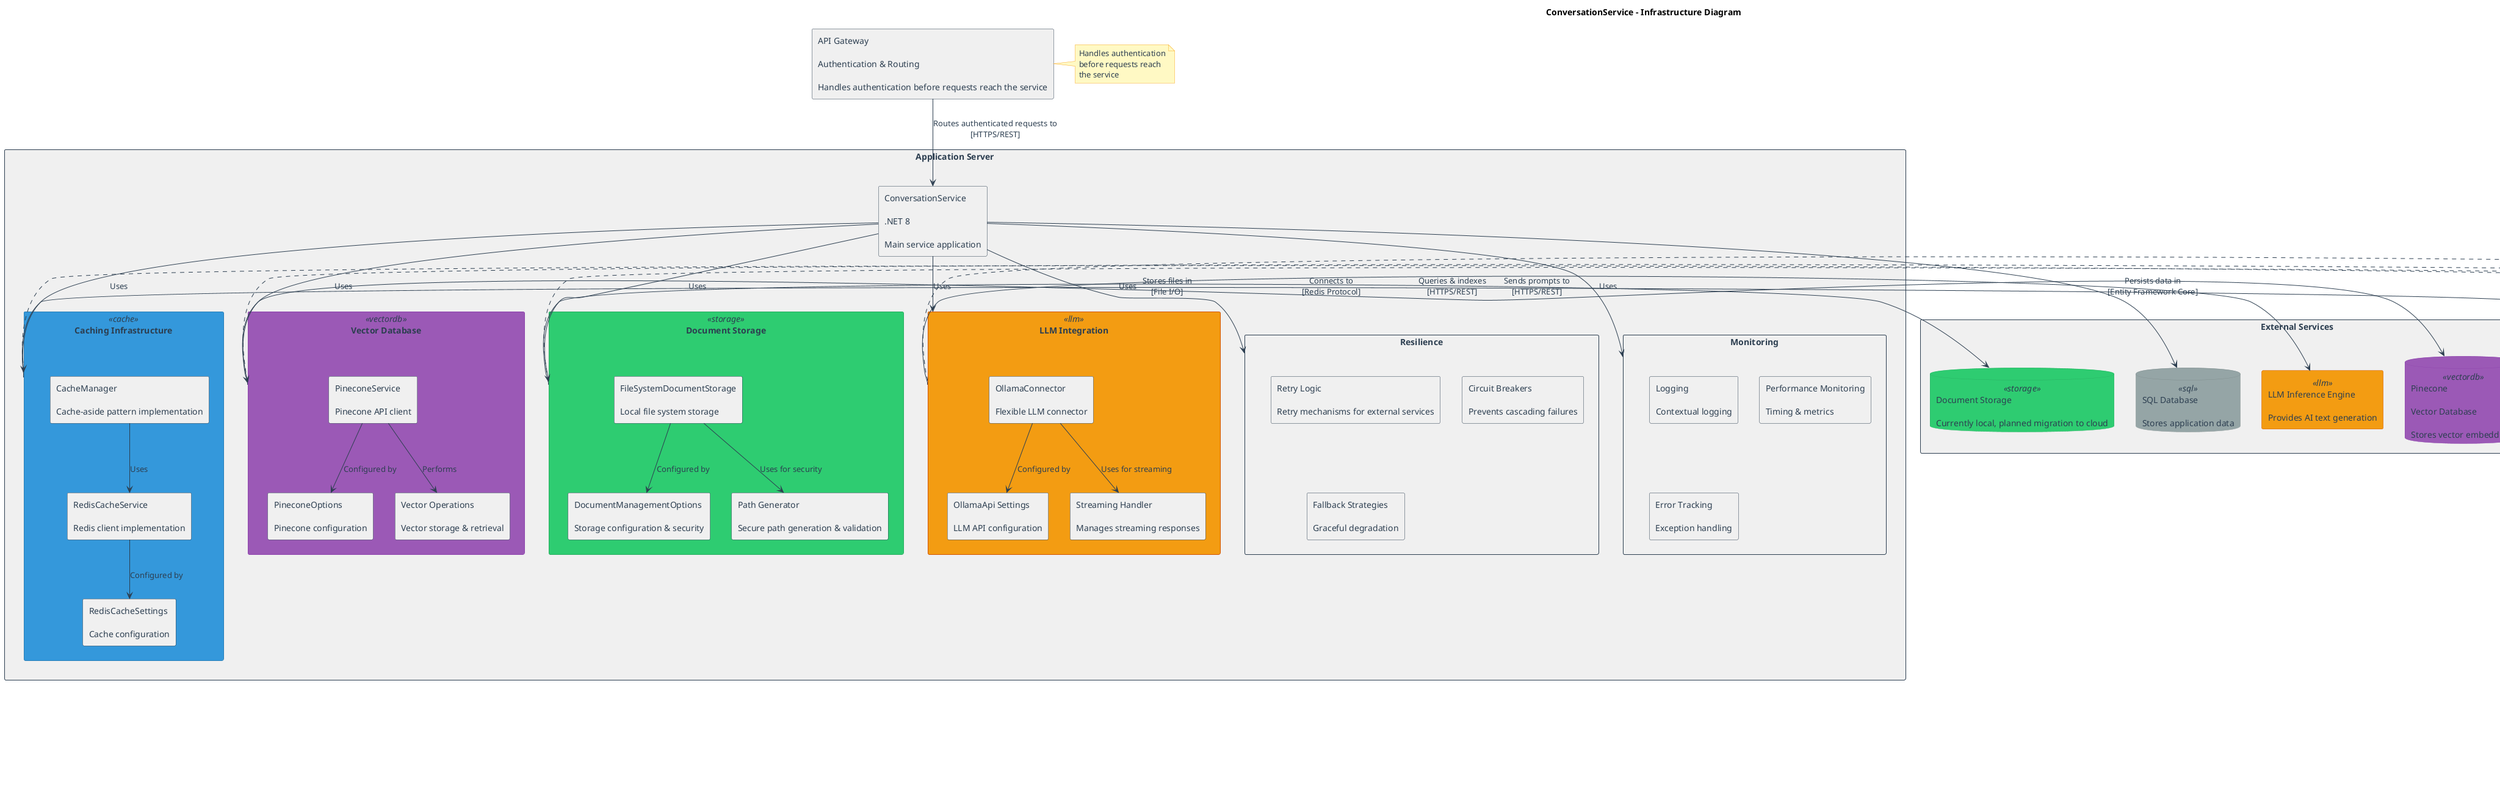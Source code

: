 @startuml ConversationService_Infrastructure

' Custom styling
skinparam rectangle {
  BackgroundColor #f0f0f0
  BorderColor #2c3e50
  FontColor #2c3e50
}
skinparam database {
  BackgroundColor #c5e1a5
  BorderColor #558b2f
  FontColor #2c3e50
}
skinparam arrow {
  Color #2c3e50
  FontColor #2c3e50
}
skinparam note {
  BackgroundColor #fff9c4
  BorderColor #f9a825
  FontColor #2c3e50
}

' Custom stereotypes with colors
skinparam rectangle<<external>> {
  BackgroundColor #95A5A6
  BorderColor #7F8C8D
}
skinparam rectangle<<cache>> {
  BackgroundColor #3498DB
  BorderColor #2980B9
}
skinparam rectangle<<storage>> {
  BackgroundColor #2ECC71
  BorderColor #27AE60
}
skinparam rectangle<<vectordb>> {
  BackgroundColor #9B59B6
  BorderColor #8E44AD
}
skinparam rectangle<<llm>> {
  BackgroundColor #F39C12
  BorderColor #D35400
}
skinparam database<<vectordb>> {
  BackgroundColor #9B59B6
  BorderColor #8E44AD
}
skinparam database<<cache>> {
  BackgroundColor #3498DB
  BorderColor #2980B9
}
skinparam database<<sql>> {
  BackgroundColor #95A5A6
  BorderColor #7F8C8D
}
skinparam database<<storage>> {
  BackgroundColor #2ECC71
  BorderColor #27AE60
}

' Legend
legend right
  Legend
  |= Type |= Description |
  |<#08427B>| person |
  |<#1168BD>| system |
  |<#438DD5>| container |
  |<#65688A>| external person |
  |<#999999>| external system |
  |<#B3B3B3>| external container |
endlegend

title "ConversationService - Infrastructure Diagram"

' Infrastructure components
rectangle "API Gateway\n\nAuthentication & Routing\n\nHandles authentication before requests reach the service" as api_gateway

rectangle "Application Server" as app_server {
  rectangle "ConversationService\n\n.NET 8\n\nMain service application" as conversation_service
  
  rectangle "Caching Infrastructure" as cache_infrastructure <<cache>> {
    rectangle "CacheManager\n\nCache-aside pattern implementation" as cache_manager
    rectangle "RedisCacheService\n\nRedis client implementation" as redis_client
    rectangle "RedisCacheSettings\n\nCache configuration" as cache_settings
  }
  
  rectangle "Document Storage" as storage_infrastructure <<storage>> {
    rectangle "FileSystemDocumentStorage\n\nLocal file system storage" as doc_storage
    rectangle "DocumentManagementOptions\n\nStorage configuration & security" as doc_settings
    rectangle "Path Generator\n\nSecure path generation & validation" as path_generator
  }
  
  rectangle "Vector Database" as vector_infrastructure <<vectordb>> {
    rectangle "PineconeService\n\nPinecone API client" as pinecone_service
    rectangle "PineconeOptions\n\nPinecone configuration" as pinecone_settings
    rectangle "Vector Operations\n\nVector storage & retrieval" as vector_operations
  }
  
  rectangle "LLM Integration" as llm_infrastructure <<llm>> {
    rectangle "OllamaConnector\n\nFlexible LLM connector" as ollama_connector
    rectangle "OllamaApi Settings\n\nLLM API configuration" as llm_settings
    rectangle "Streaming Handler\n\nManages streaming responses" as streaming_handler
  }
  
  rectangle "Resilience" as resilience_infrastructure {
    rectangle "Retry Logic\n\nRetry mechanisms for external services" as retry_logic
    rectangle "Circuit Breakers\n\nPrevents cascading failures" as circuit_breaker
    rectangle "Fallback Strategies\n\nGraceful degradation" as fallback_strategies
  }
  
  rectangle "Monitoring" as logging_monitoring {
    rectangle "Logging\n\nContextual logging" as logging
    rectangle "Performance Monitoring\n\nTiming & metrics" as performance
    rectangle "Error Tracking\n\nException handling" as error_tracking
  }
}

rectangle "External Services" as external_services {
  database "Redis Cache\n\nDistributed caching system" as redis <<cache>>
  database "SQL Database\n\nStores application data" as sql_db <<sql>>
  database "Pinecone\n\nVector Database\n\nStores vector embeddings" as vector_db <<vectordb>>
  rectangle "LLM Inference Engine\n\nProvides AI text generation" as llm_service <<llm>>
  database "Document Storage\n\nCurrently local, planned migration to cloud" as doc_storage_ext <<storage>>
}

' Define relationships
api_gateway --> conversation_service : Routes authenticated requests to\n[HTTPS/REST]

conversation_service --> cache_infrastructure : Uses
conversation_service --> storage_infrastructure : Uses
conversation_service --> vector_infrastructure : Uses
conversation_service --> llm_infrastructure : Uses

cache_infrastructure -right-> redis : Connects to\n[Redis Protocol]
storage_infrastructure -down-> doc_storage_ext : Stores files in\n[File I/O]
vector_infrastructure -left-> vector_db : Queries & indexes\n[HTTPS/REST]
llm_infrastructure -up-> llm_service : Sends prompts to\n[HTTPS/REST]

conversation_service --> sql_db : Persists data in\n[Entity Framework Core]

cache_manager --> redis_client : Uses
redis_client --> cache_settings : Configured by

doc_storage --> doc_settings : Configured by
doc_storage --> path_generator : Uses for security

pinecone_service --> pinecone_settings : Configured by
pinecone_service --> vector_operations : Performs

ollama_connector --> llm_settings : Configured by
ollama_connector --> streaming_handler : Uses for streaming

conversation_service --> resilience_infrastructure : Uses
conversation_service --> logging_monitoring : Uses

' Add notes about key infrastructure details
note right of cache_infrastructure
  Cache-aside pattern with
  fallback to database on failures
  Configurable timeouts and retries
end note

note right of storage_infrastructure
  Currently file system based
  Planned migration to cloud storage
  Secure path generation for files
end note

note right of vector_infrastructure
  Pinecone API integration
  Vector embedding storage
  Similarity search for RAG
end note

note right of llm_infrastructure
  Flexible connector design
  Supports different LLM frameworks
  Exception-based error handling
end note

note right of api_gateway
  Handles authentication
  before requests reach
  the service
end note

@enduml 